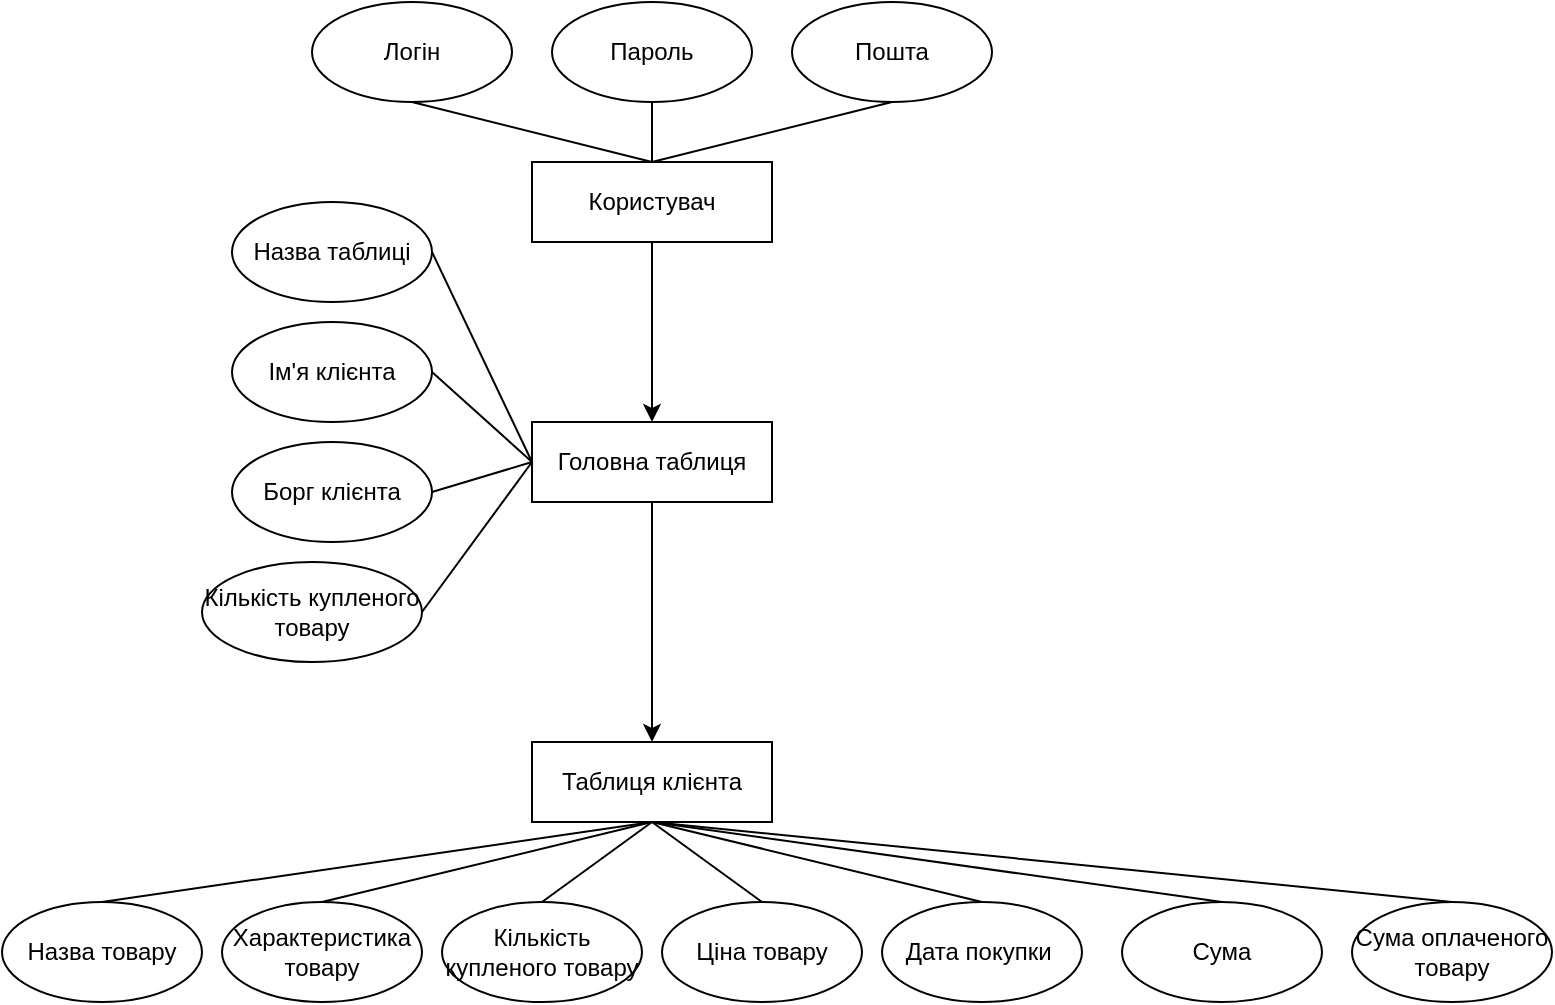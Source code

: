 <mxfile version="12.8.8" type="device"><diagram id="Gge9jzbF51ss-HVDPhRY" name="Page-1"><mxGraphModel dx="1038" dy="548" grid="1" gridSize="10" guides="1" tooltips="1" connect="1" arrows="1" fold="1" page="1" pageScale="1" pageWidth="827" pageHeight="1169" math="0" shadow="0"><root><mxCell id="0"/><mxCell id="1" parent="0"/><mxCell id="VA7F8qVLz7hBi-GR8jp4-1" value="Користувач" style="rounded=0;whiteSpace=wrap;html=1;" vertex="1" parent="1"><mxGeometry x="380" y="130" width="120" height="40" as="geometry"/></mxCell><mxCell id="VA7F8qVLz7hBi-GR8jp4-2" value="Логін" style="ellipse;whiteSpace=wrap;html=1;" vertex="1" parent="1"><mxGeometry x="270" y="50" width="100" height="50" as="geometry"/></mxCell><mxCell id="VA7F8qVLz7hBi-GR8jp4-3" value="Пароль" style="ellipse;whiteSpace=wrap;html=1;" vertex="1" parent="1"><mxGeometry x="390" y="50" width="100" height="50" as="geometry"/></mxCell><mxCell id="VA7F8qVLz7hBi-GR8jp4-4" value="Пошта" style="ellipse;whiteSpace=wrap;html=1;" vertex="1" parent="1"><mxGeometry x="510" y="50" width="100" height="50" as="geometry"/></mxCell><mxCell id="VA7F8qVLz7hBi-GR8jp4-5" value="" style="endArrow=none;html=1;entryX=0.5;entryY=1;entryDx=0;entryDy=0;exitX=0.5;exitY=0;exitDx=0;exitDy=0;" edge="1" parent="1" source="VA7F8qVLz7hBi-GR8jp4-1" target="VA7F8qVLz7hBi-GR8jp4-2"><mxGeometry width="50" height="50" relative="1" as="geometry"><mxPoint x="390" y="310" as="sourcePoint"/><mxPoint x="440" y="260" as="targetPoint"/></mxGeometry></mxCell><mxCell id="VA7F8qVLz7hBi-GR8jp4-6" value="" style="endArrow=none;html=1;entryX=0.5;entryY=1;entryDx=0;entryDy=0;exitX=0.5;exitY=0;exitDx=0;exitDy=0;" edge="1" parent="1" source="VA7F8qVLz7hBi-GR8jp4-1" target="VA7F8qVLz7hBi-GR8jp4-4"><mxGeometry width="50" height="50" relative="1" as="geometry"><mxPoint x="450" y="140" as="sourcePoint"/><mxPoint x="330" y="110" as="targetPoint"/></mxGeometry></mxCell><mxCell id="VA7F8qVLz7hBi-GR8jp4-7" value="" style="endArrow=none;html=1;entryX=0.5;entryY=1;entryDx=0;entryDy=0;exitX=0.5;exitY=0;exitDx=0;exitDy=0;" edge="1" parent="1" source="VA7F8qVLz7hBi-GR8jp4-1" target="VA7F8qVLz7hBi-GR8jp4-3"><mxGeometry width="50" height="50" relative="1" as="geometry"><mxPoint x="460" y="150" as="sourcePoint"/><mxPoint x="340" y="120" as="targetPoint"/></mxGeometry></mxCell><mxCell id="VA7F8qVLz7hBi-GR8jp4-8" value="Головна таблиця" style="rounded=0;whiteSpace=wrap;html=1;" vertex="1" parent="1"><mxGeometry x="380" y="260" width="120" height="40" as="geometry"/></mxCell><mxCell id="VA7F8qVLz7hBi-GR8jp4-9" value="Назва таблиці" style="ellipse;whiteSpace=wrap;html=1;" vertex="1" parent="1"><mxGeometry x="230" y="150" width="100" height="50" as="geometry"/></mxCell><mxCell id="VA7F8qVLz7hBi-GR8jp4-10" value="Ім'я клієнта" style="ellipse;whiteSpace=wrap;html=1;" vertex="1" parent="1"><mxGeometry x="230" y="210" width="100" height="50" as="geometry"/></mxCell><mxCell id="VA7F8qVLz7hBi-GR8jp4-11" value="Кількість купленого товару" style="ellipse;whiteSpace=wrap;html=1;" vertex="1" parent="1"><mxGeometry x="215" y="330" width="110" height="50" as="geometry"/></mxCell><mxCell id="VA7F8qVLz7hBi-GR8jp4-12" value="Борг клієнта" style="ellipse;whiteSpace=wrap;html=1;" vertex="1" parent="1"><mxGeometry x="230" y="270" width="100" height="50" as="geometry"/></mxCell><mxCell id="VA7F8qVLz7hBi-GR8jp4-13" value="" style="endArrow=none;html=1;exitX=1;exitY=0.5;exitDx=0;exitDy=0;entryX=0;entryY=0.5;entryDx=0;entryDy=0;" edge="1" parent="1" source="VA7F8qVLz7hBi-GR8jp4-9" target="VA7F8qVLz7hBi-GR8jp4-8"><mxGeometry width="50" height="50" relative="1" as="geometry"><mxPoint x="390" y="270" as="sourcePoint"/><mxPoint x="440" y="220" as="targetPoint"/></mxGeometry></mxCell><mxCell id="VA7F8qVLz7hBi-GR8jp4-14" value="" style="endArrow=none;html=1;exitX=1;exitY=0.5;exitDx=0;exitDy=0;entryX=0;entryY=0.5;entryDx=0;entryDy=0;" edge="1" parent="1" source="VA7F8qVLz7hBi-GR8jp4-10" target="VA7F8qVLz7hBi-GR8jp4-8"><mxGeometry width="50" height="50" relative="1" as="geometry"><mxPoint x="340" y="185" as="sourcePoint"/><mxPoint x="390" y="290" as="targetPoint"/></mxGeometry></mxCell><mxCell id="VA7F8qVLz7hBi-GR8jp4-15" value="" style="endArrow=none;html=1;exitX=1;exitY=0.5;exitDx=0;exitDy=0;entryX=0;entryY=0.5;entryDx=0;entryDy=0;" edge="1" parent="1" source="VA7F8qVLz7hBi-GR8jp4-12" target="VA7F8qVLz7hBi-GR8jp4-8"><mxGeometry width="50" height="50" relative="1" as="geometry"><mxPoint x="350" y="195" as="sourcePoint"/><mxPoint x="400" y="300" as="targetPoint"/></mxGeometry></mxCell><mxCell id="VA7F8qVLz7hBi-GR8jp4-16" value="" style="endArrow=none;html=1;exitX=1;exitY=0.5;exitDx=0;exitDy=0;entryX=0;entryY=0.5;entryDx=0;entryDy=0;" edge="1" parent="1" source="VA7F8qVLz7hBi-GR8jp4-11" target="VA7F8qVLz7hBi-GR8jp4-8"><mxGeometry width="50" height="50" relative="1" as="geometry"><mxPoint x="360" y="205" as="sourcePoint"/><mxPoint x="410" y="310" as="targetPoint"/></mxGeometry></mxCell><mxCell id="VA7F8qVLz7hBi-GR8jp4-17" value="Таблиця клієнта" style="rounded=0;whiteSpace=wrap;html=1;" vertex="1" parent="1"><mxGeometry x="380" y="420" width="120" height="40" as="geometry"/></mxCell><mxCell id="VA7F8qVLz7hBi-GR8jp4-19" value="Назва товару" style="ellipse;whiteSpace=wrap;html=1;" vertex="1" parent="1"><mxGeometry x="115" y="500" width="100" height="50" as="geometry"/></mxCell><mxCell id="VA7F8qVLz7hBi-GR8jp4-20" value="Ціна товару" style="ellipse;whiteSpace=wrap;html=1;" vertex="1" parent="1"><mxGeometry x="445" y="500" width="100" height="50" as="geometry"/></mxCell><mxCell id="VA7F8qVLz7hBi-GR8jp4-21" value="Кількість купленого товару" style="ellipse;whiteSpace=wrap;html=1;" vertex="1" parent="1"><mxGeometry x="335" y="500" width="100" height="50" as="geometry"/></mxCell><mxCell id="VA7F8qVLz7hBi-GR8jp4-22" value="Дата покупки&amp;nbsp;" style="ellipse;whiteSpace=wrap;html=1;" vertex="1" parent="1"><mxGeometry x="555" y="500" width="100" height="50" as="geometry"/></mxCell><mxCell id="VA7F8qVLz7hBi-GR8jp4-23" value="Сума оплаченого товару" style="ellipse;whiteSpace=wrap;html=1;" vertex="1" parent="1"><mxGeometry x="790" y="500" width="100" height="50" as="geometry"/></mxCell><mxCell id="VA7F8qVLz7hBi-GR8jp4-24" value="Характеристика товару" style="ellipse;whiteSpace=wrap;html=1;" vertex="1" parent="1"><mxGeometry x="225" y="500" width="100" height="50" as="geometry"/></mxCell><mxCell id="VA7F8qVLz7hBi-GR8jp4-25" value="" style="endArrow=none;html=1;exitX=0.5;exitY=0;exitDx=0;exitDy=0;entryX=0.5;entryY=1;entryDx=0;entryDy=0;" edge="1" parent="1" source="VA7F8qVLz7hBi-GR8jp4-19" target="VA7F8qVLz7hBi-GR8jp4-17"><mxGeometry width="50" height="50" relative="1" as="geometry"><mxPoint x="390" y="510" as="sourcePoint"/><mxPoint x="440" y="480" as="targetPoint"/></mxGeometry></mxCell><mxCell id="VA7F8qVLz7hBi-GR8jp4-26" value="" style="endArrow=none;html=1;exitX=0.5;exitY=0;exitDx=0;exitDy=0;entryX=0.5;entryY=1;entryDx=0;entryDy=0;" edge="1" parent="1" source="VA7F8qVLz7hBi-GR8jp4-24" target="VA7F8qVLz7hBi-GR8jp4-17"><mxGeometry width="50" height="50" relative="1" as="geometry"><mxPoint x="175" y="510" as="sourcePoint"/><mxPoint x="450" y="470" as="targetPoint"/></mxGeometry></mxCell><mxCell id="VA7F8qVLz7hBi-GR8jp4-27" value="" style="endArrow=none;html=1;exitX=0.5;exitY=0;exitDx=0;exitDy=0;entryX=0.5;entryY=1;entryDx=0;entryDy=0;" edge="1" parent="1" source="VA7F8qVLz7hBi-GR8jp4-21" target="VA7F8qVLz7hBi-GR8jp4-17"><mxGeometry width="50" height="50" relative="1" as="geometry"><mxPoint x="185" y="520" as="sourcePoint"/><mxPoint x="460" y="480" as="targetPoint"/></mxGeometry></mxCell><mxCell id="VA7F8qVLz7hBi-GR8jp4-28" value="" style="endArrow=none;html=1;exitX=0.5;exitY=0;exitDx=0;exitDy=0;entryX=0.5;entryY=1;entryDx=0;entryDy=0;" edge="1" parent="1" source="VA7F8qVLz7hBi-GR8jp4-20" target="VA7F8qVLz7hBi-GR8jp4-17"><mxGeometry width="50" height="50" relative="1" as="geometry"><mxPoint x="195" y="530" as="sourcePoint"/><mxPoint x="470" y="490" as="targetPoint"/></mxGeometry></mxCell><mxCell id="VA7F8qVLz7hBi-GR8jp4-29" value="" style="endArrow=none;html=1;exitX=0.5;exitY=0;exitDx=0;exitDy=0;entryX=0.5;entryY=1;entryDx=0;entryDy=0;" edge="1" parent="1" source="VA7F8qVLz7hBi-GR8jp4-22" target="VA7F8qVLz7hBi-GR8jp4-17"><mxGeometry width="50" height="50" relative="1" as="geometry"><mxPoint x="205" y="540" as="sourcePoint"/><mxPoint x="480" y="500" as="targetPoint"/></mxGeometry></mxCell><mxCell id="VA7F8qVLz7hBi-GR8jp4-30" value="" style="endArrow=none;html=1;exitX=0.5;exitY=0;exitDx=0;exitDy=0;entryX=0.5;entryY=1;entryDx=0;entryDy=0;" edge="1" parent="1" source="VA7F8qVLz7hBi-GR8jp4-23" target="VA7F8qVLz7hBi-GR8jp4-17"><mxGeometry width="50" height="50" relative="1" as="geometry"><mxPoint x="215" y="550" as="sourcePoint"/><mxPoint x="490" y="510" as="targetPoint"/></mxGeometry></mxCell><mxCell id="VA7F8qVLz7hBi-GR8jp4-31" value="" style="endArrow=classic;html=1;exitX=0.5;exitY=1;exitDx=0;exitDy=0;" edge="1" parent="1" source="VA7F8qVLz7hBi-GR8jp4-1"><mxGeometry width="50" height="50" relative="1" as="geometry"><mxPoint x="390" y="310" as="sourcePoint"/><mxPoint x="440" y="260" as="targetPoint"/></mxGeometry></mxCell><mxCell id="VA7F8qVLz7hBi-GR8jp4-32" value="" style="endArrow=classic;html=1;entryX=0.5;entryY=0;entryDx=0;entryDy=0;exitX=0.5;exitY=1;exitDx=0;exitDy=0;" edge="1" parent="1" source="VA7F8qVLz7hBi-GR8jp4-8" target="VA7F8qVLz7hBi-GR8jp4-17"><mxGeometry width="50" height="50" relative="1" as="geometry"><mxPoint x="390" y="310" as="sourcePoint"/><mxPoint x="440" y="260" as="targetPoint"/></mxGeometry></mxCell><mxCell id="VA7F8qVLz7hBi-GR8jp4-33" value="Cума" style="ellipse;whiteSpace=wrap;html=1;" vertex="1" parent="1"><mxGeometry x="675" y="500" width="100" height="50" as="geometry"/></mxCell><mxCell id="VA7F8qVLz7hBi-GR8jp4-34" value="" style="endArrow=none;html=1;exitX=0.5;exitY=0;exitDx=0;exitDy=0;entryX=0.5;entryY=1;entryDx=0;entryDy=0;" edge="1" parent="1" source="VA7F8qVLz7hBi-GR8jp4-33" target="VA7F8qVLz7hBi-GR8jp4-17"><mxGeometry width="50" height="50" relative="1" as="geometry"><mxPoint x="850" y="510" as="sourcePoint"/><mxPoint x="450" y="470" as="targetPoint"/></mxGeometry></mxCell></root></mxGraphModel></diagram></mxfile>